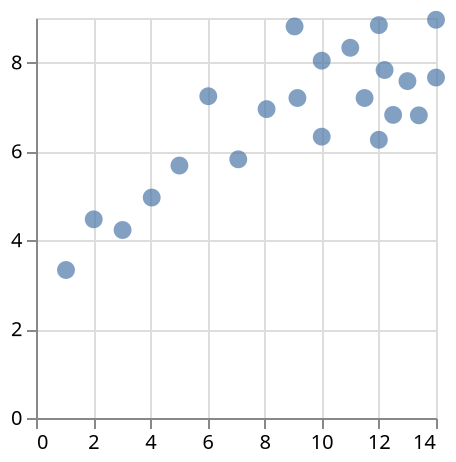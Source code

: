 {
  "data": {
    "values": [
      { "x": 10.0, "y": 8.04 },
      { "x": 8.07, "y": 6.95 },
      { "x": 13.0, "y": 7.58 },
      { "x": 9.05, "y": 8.81 },
      { "x": 11.0, "y": 8.33 },
      { "x": 14.0, "y": 7.66 },
      { "x": 13.4, "y": 6.81 },
      { "x": 10.0, "y": 6.33 },
      { "x": 14.0, "y": 8.96 },
      { "x": 12.5, "y": 6.82 },
      { "x": 9.15, "y": 7.2 },
      { "x": 11.5, "y": 7.2 },
      { "x": 3.03, "y": 4.23 },
      { "x": 12.2, "y": 7.83 },
      { "x": 2.02, "y": 4.47 },
      { "x": 1.05, "y": 3.33 },
      { "x": 4.05, "y": 4.96 },
      { "x": 6.03, "y": 7.24 },
      { "x": 12.0, "y": 6.26 },
      { "x": 12.0, "y": 8.84 },
      { "x": 7.08, "y": 5.82 },
      { "x": 5.02, "y": 5.68 }
    ]
  },
  "mark": {
    "type": "circle",
    "size": 80
  },
  "encoding": {
    "x": { "field": "x", "type": "quantitative", "title": null },
    "y": { "field": "y", "type": "quantitative", "title": null }
  }
}
